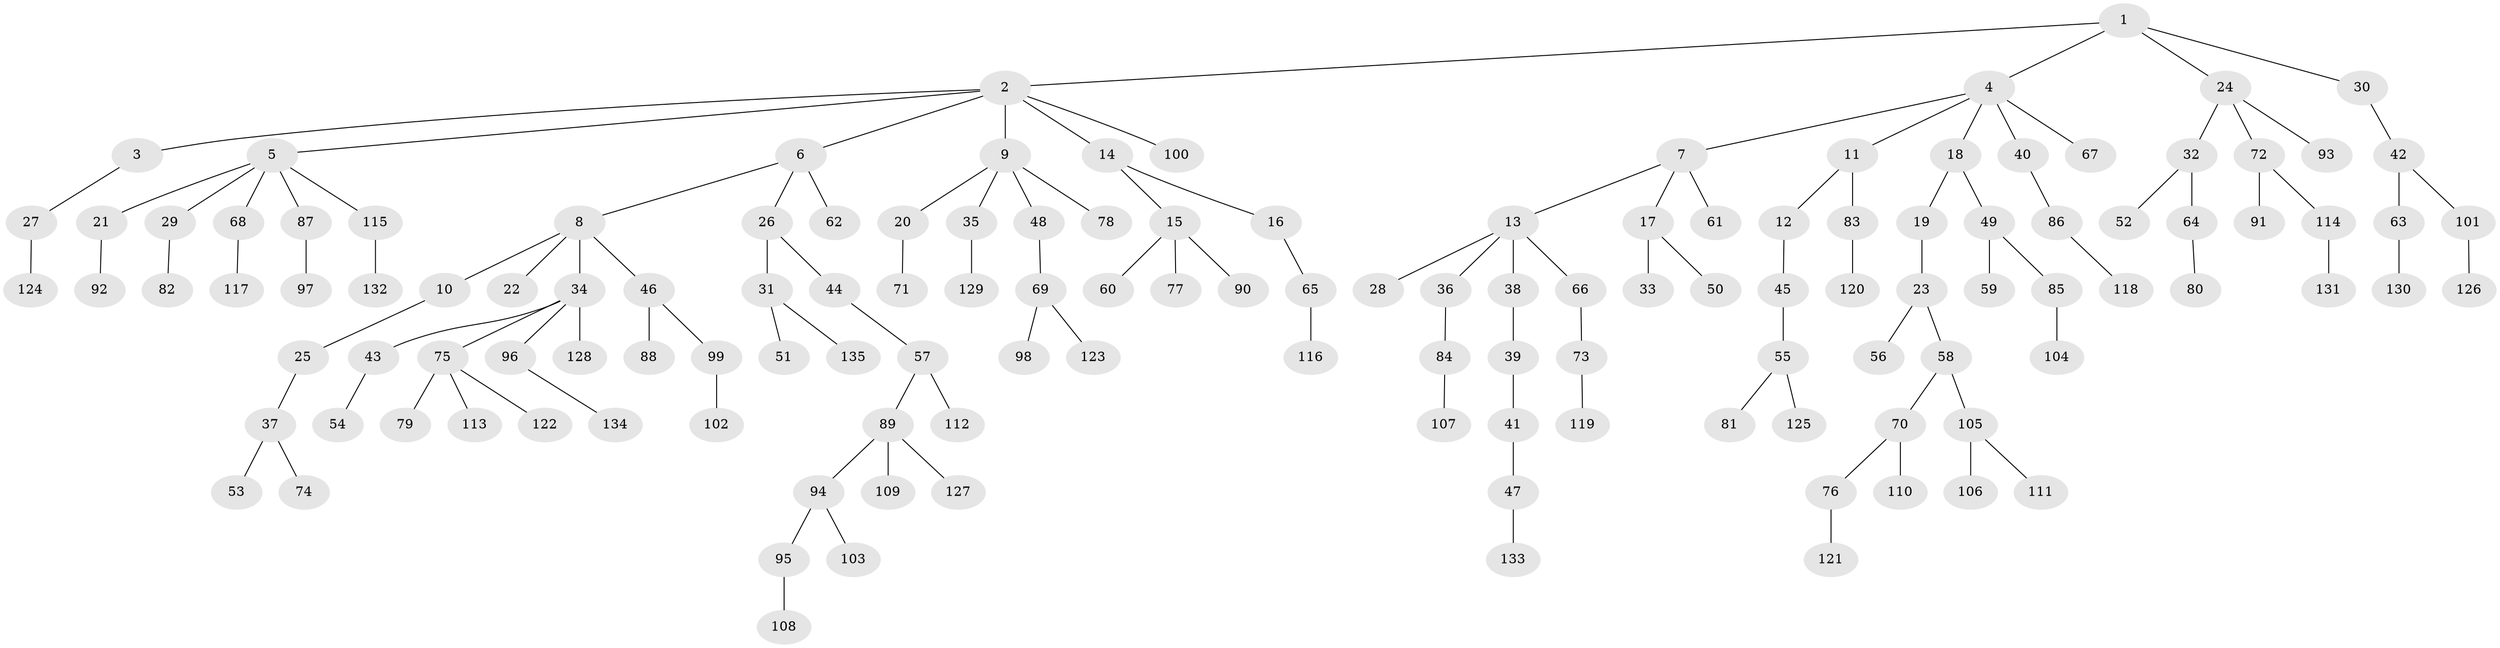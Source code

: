 // Generated by graph-tools (version 1.1) at 2025/11/02/27/25 16:11:29]
// undirected, 135 vertices, 134 edges
graph export_dot {
graph [start="1"]
  node [color=gray90,style=filled];
  1;
  2;
  3;
  4;
  5;
  6;
  7;
  8;
  9;
  10;
  11;
  12;
  13;
  14;
  15;
  16;
  17;
  18;
  19;
  20;
  21;
  22;
  23;
  24;
  25;
  26;
  27;
  28;
  29;
  30;
  31;
  32;
  33;
  34;
  35;
  36;
  37;
  38;
  39;
  40;
  41;
  42;
  43;
  44;
  45;
  46;
  47;
  48;
  49;
  50;
  51;
  52;
  53;
  54;
  55;
  56;
  57;
  58;
  59;
  60;
  61;
  62;
  63;
  64;
  65;
  66;
  67;
  68;
  69;
  70;
  71;
  72;
  73;
  74;
  75;
  76;
  77;
  78;
  79;
  80;
  81;
  82;
  83;
  84;
  85;
  86;
  87;
  88;
  89;
  90;
  91;
  92;
  93;
  94;
  95;
  96;
  97;
  98;
  99;
  100;
  101;
  102;
  103;
  104;
  105;
  106;
  107;
  108;
  109;
  110;
  111;
  112;
  113;
  114;
  115;
  116;
  117;
  118;
  119;
  120;
  121;
  122;
  123;
  124;
  125;
  126;
  127;
  128;
  129;
  130;
  131;
  132;
  133;
  134;
  135;
  1 -- 2;
  1 -- 4;
  1 -- 24;
  1 -- 30;
  2 -- 3;
  2 -- 5;
  2 -- 6;
  2 -- 9;
  2 -- 14;
  2 -- 100;
  3 -- 27;
  4 -- 7;
  4 -- 11;
  4 -- 18;
  4 -- 40;
  4 -- 67;
  5 -- 21;
  5 -- 29;
  5 -- 68;
  5 -- 87;
  5 -- 115;
  6 -- 8;
  6 -- 26;
  6 -- 62;
  7 -- 13;
  7 -- 17;
  7 -- 61;
  8 -- 10;
  8 -- 22;
  8 -- 34;
  8 -- 46;
  9 -- 20;
  9 -- 35;
  9 -- 48;
  9 -- 78;
  10 -- 25;
  11 -- 12;
  11 -- 83;
  12 -- 45;
  13 -- 28;
  13 -- 36;
  13 -- 38;
  13 -- 66;
  14 -- 15;
  14 -- 16;
  15 -- 60;
  15 -- 77;
  15 -- 90;
  16 -- 65;
  17 -- 33;
  17 -- 50;
  18 -- 19;
  18 -- 49;
  19 -- 23;
  20 -- 71;
  21 -- 92;
  23 -- 56;
  23 -- 58;
  24 -- 32;
  24 -- 72;
  24 -- 93;
  25 -- 37;
  26 -- 31;
  26 -- 44;
  27 -- 124;
  29 -- 82;
  30 -- 42;
  31 -- 51;
  31 -- 135;
  32 -- 52;
  32 -- 64;
  34 -- 43;
  34 -- 75;
  34 -- 96;
  34 -- 128;
  35 -- 129;
  36 -- 84;
  37 -- 53;
  37 -- 74;
  38 -- 39;
  39 -- 41;
  40 -- 86;
  41 -- 47;
  42 -- 63;
  42 -- 101;
  43 -- 54;
  44 -- 57;
  45 -- 55;
  46 -- 88;
  46 -- 99;
  47 -- 133;
  48 -- 69;
  49 -- 59;
  49 -- 85;
  55 -- 81;
  55 -- 125;
  57 -- 89;
  57 -- 112;
  58 -- 70;
  58 -- 105;
  63 -- 130;
  64 -- 80;
  65 -- 116;
  66 -- 73;
  68 -- 117;
  69 -- 98;
  69 -- 123;
  70 -- 76;
  70 -- 110;
  72 -- 91;
  72 -- 114;
  73 -- 119;
  75 -- 79;
  75 -- 113;
  75 -- 122;
  76 -- 121;
  83 -- 120;
  84 -- 107;
  85 -- 104;
  86 -- 118;
  87 -- 97;
  89 -- 94;
  89 -- 109;
  89 -- 127;
  94 -- 95;
  94 -- 103;
  95 -- 108;
  96 -- 134;
  99 -- 102;
  101 -- 126;
  105 -- 106;
  105 -- 111;
  114 -- 131;
  115 -- 132;
}
